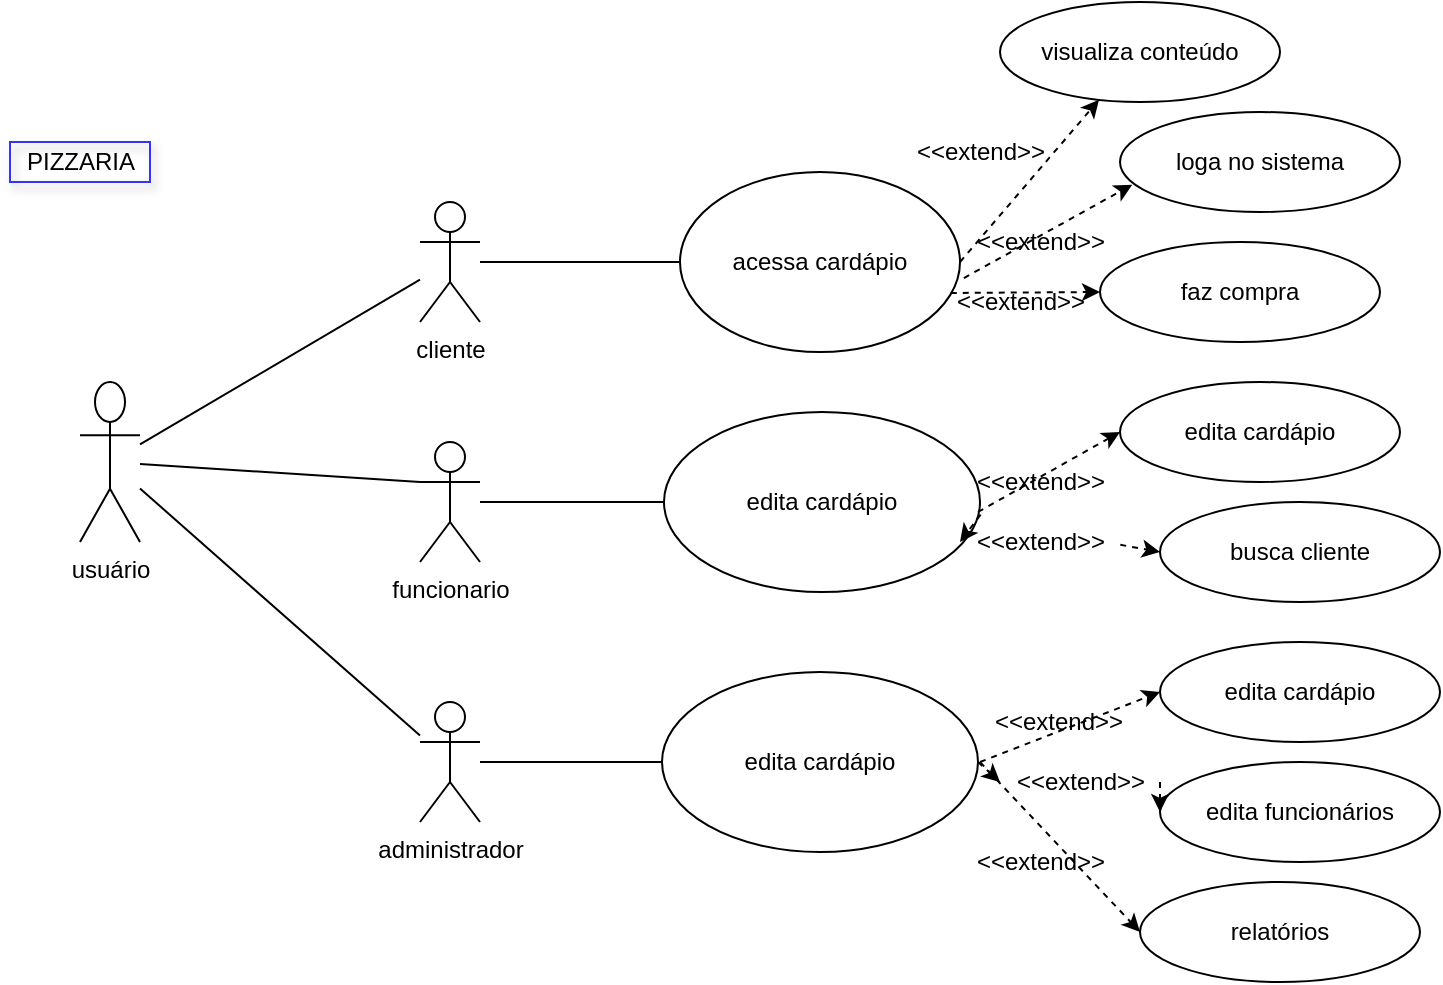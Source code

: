 <mxfile version="14.4.3" type="device"><diagram id="3QG8juiXT88Fon4Q6SU7" name="Page-1"><mxGraphModel dx="918" dy="472" grid="1" gridSize="10" guides="1" tooltips="1" connect="1" arrows="1" fold="1" page="1" pageScale="1" pageWidth="827" pageHeight="1169" math="0" shadow="0"><root><mxCell id="0"/><mxCell id="1" parent="0"/><mxCell id="SqxiMQZexmhbrc55L9VI-1" value="usuário" style="shape=umlActor;verticalLabelPosition=bottom;verticalAlign=top;html=1;outlineConnect=0;" vertex="1" parent="1"><mxGeometry x="70" y="200" width="30" height="80" as="geometry"/></mxCell><mxCell id="SqxiMQZexmhbrc55L9VI-2" value="acessa cardápio" style="ellipse;whiteSpace=wrap;html=1;" vertex="1" parent="1"><mxGeometry x="370" y="95" width="140" height="90" as="geometry"/></mxCell><mxCell id="SqxiMQZexmhbrc55L9VI-24" value="" style="edgeStyle=orthogonalEdgeStyle;rounded=0;orthogonalLoop=1;jettySize=auto;html=1;endArrow=none;endFill=0;" edge="1" parent="1" source="SqxiMQZexmhbrc55L9VI-13" target="SqxiMQZexmhbrc55L9VI-2"><mxGeometry relative="1" as="geometry"/></mxCell><mxCell id="SqxiMQZexmhbrc55L9VI-13" value="cliente" style="shape=umlActor;verticalLabelPosition=bottom;verticalAlign=top;html=1;outlineConnect=0;" vertex="1" parent="1"><mxGeometry x="240" y="110" width="30" height="60" as="geometry"/></mxCell><mxCell id="SqxiMQZexmhbrc55L9VI-25" value="" style="edgeStyle=orthogonalEdgeStyle;rounded=0;orthogonalLoop=1;jettySize=auto;html=1;endArrow=none;endFill=0;" edge="1" parent="1" source="SqxiMQZexmhbrc55L9VI-14" target="SqxiMQZexmhbrc55L9VI-22"><mxGeometry relative="1" as="geometry"/></mxCell><mxCell id="SqxiMQZexmhbrc55L9VI-14" value="funcionario" style="shape=umlActor;verticalLabelPosition=bottom;verticalAlign=top;html=1;outlineConnect=0;" vertex="1" parent="1"><mxGeometry x="240" y="230" width="30" height="60" as="geometry"/></mxCell><mxCell id="SqxiMQZexmhbrc55L9VI-26" value="" style="edgeStyle=orthogonalEdgeStyle;rounded=0;orthogonalLoop=1;jettySize=auto;html=1;endArrow=none;endFill=0;" edge="1" parent="1" source="SqxiMQZexmhbrc55L9VI-15" target="SqxiMQZexmhbrc55L9VI-23"><mxGeometry relative="1" as="geometry"/></mxCell><mxCell id="SqxiMQZexmhbrc55L9VI-15" value="administrador" style="shape=umlActor;verticalLabelPosition=bottom;verticalAlign=top;html=1;outlineConnect=0;" vertex="1" parent="1"><mxGeometry x="240" y="360" width="30" height="60" as="geometry"/></mxCell><mxCell id="SqxiMQZexmhbrc55L9VI-19" value="" style="endArrow=none;html=1;" edge="1" parent="1" source="SqxiMQZexmhbrc55L9VI-1" target="SqxiMQZexmhbrc55L9VI-13"><mxGeometry width="50" height="50" relative="1" as="geometry"><mxPoint x="110" y="200" as="sourcePoint"/><mxPoint x="160" y="150" as="targetPoint"/></mxGeometry></mxCell><mxCell id="SqxiMQZexmhbrc55L9VI-20" value="" style="endArrow=none;html=1;entryX=0;entryY=0.333;entryDx=0;entryDy=0;entryPerimeter=0;" edge="1" parent="1" source="SqxiMQZexmhbrc55L9VI-1" target="SqxiMQZexmhbrc55L9VI-14"><mxGeometry width="50" height="50" relative="1" as="geometry"><mxPoint x="120" y="210" as="sourcePoint"/><mxPoint x="250" y="156.207" as="targetPoint"/></mxGeometry></mxCell><mxCell id="SqxiMQZexmhbrc55L9VI-21" value="" style="endArrow=none;html=1;" edge="1" parent="1" source="SqxiMQZexmhbrc55L9VI-1" target="SqxiMQZexmhbrc55L9VI-15"><mxGeometry width="50" height="50" relative="1" as="geometry"><mxPoint x="90" y="369.998" as="sourcePoint"/><mxPoint x="230" y="379.03" as="targetPoint"/></mxGeometry></mxCell><mxCell id="SqxiMQZexmhbrc55L9VI-22" value="edita cardápio" style="ellipse;whiteSpace=wrap;html=1;" vertex="1" parent="1"><mxGeometry x="362" y="215" width="158" height="90" as="geometry"/></mxCell><mxCell id="SqxiMQZexmhbrc55L9VI-23" value="edita cardápio" style="ellipse;whiteSpace=wrap;html=1;" vertex="1" parent="1"><mxGeometry x="361" y="345" width="158" height="90" as="geometry"/></mxCell><mxCell id="SqxiMQZexmhbrc55L9VI-30" value="visualiza conteúdo" style="ellipse;whiteSpace=wrap;html=1;" vertex="1" parent="1"><mxGeometry x="530" y="10" width="140" height="50" as="geometry"/></mxCell><mxCell id="SqxiMQZexmhbrc55L9VI-31" value="PIZZARIA" style="text;html=1;align=center;verticalAlign=middle;resizable=0;points=[];autosize=1;strokeColor=#3333FF;shadow=1;" vertex="1" parent="1"><mxGeometry x="35" y="80" width="70" height="20" as="geometry"/></mxCell><mxCell id="SqxiMQZexmhbrc55L9VI-32" value="loga no sistema" style="ellipse;whiteSpace=wrap;html=1;" vertex="1" parent="1"><mxGeometry x="590" y="65" width="140" height="50" as="geometry"/></mxCell><mxCell id="SqxiMQZexmhbrc55L9VI-33" value="faz compra" style="ellipse;whiteSpace=wrap;html=1;" vertex="1" parent="1"><mxGeometry x="580" y="130" width="140" height="50" as="geometry"/></mxCell><mxCell id="SqxiMQZexmhbrc55L9VI-34" value="edita cardápio" style="ellipse;whiteSpace=wrap;html=1;" vertex="1" parent="1"><mxGeometry x="590" y="200" width="140" height="50" as="geometry"/></mxCell><mxCell id="SqxiMQZexmhbrc55L9VI-35" value="busca cliente" style="ellipse;whiteSpace=wrap;html=1;" vertex="1" parent="1"><mxGeometry x="610" y="260" width="140" height="50" as="geometry"/></mxCell><mxCell id="SqxiMQZexmhbrc55L9VI-36" value="edita cardápio" style="ellipse;whiteSpace=wrap;html=1;" vertex="1" parent="1"><mxGeometry x="610" y="330" width="140" height="50" as="geometry"/></mxCell><mxCell id="SqxiMQZexmhbrc55L9VI-37" value="edita funcionários" style="ellipse;whiteSpace=wrap;html=1;" vertex="1" parent="1"><mxGeometry x="610" y="390" width="140" height="50" as="geometry"/></mxCell><mxCell id="SqxiMQZexmhbrc55L9VI-38" value="relatórios" style="ellipse;whiteSpace=wrap;html=1;" vertex="1" parent="1"><mxGeometry x="600" y="450" width="140" height="50" as="geometry"/></mxCell><mxCell id="SqxiMQZexmhbrc55L9VI-40" value="" style="endArrow=classic;dashed=1;html=1;entryX=0;entryY=0.5;entryDx=0;entryDy=0;endFill=1;" edge="1" parent="1" target="SqxiMQZexmhbrc55L9VI-36"><mxGeometry width="50" height="50" relative="1" as="geometry"><mxPoint x="520" y="390" as="sourcePoint"/><mxPoint x="470" y="320" as="targetPoint"/></mxGeometry></mxCell><mxCell id="SqxiMQZexmhbrc55L9VI-41" value="" style="endArrow=classic;dashed=1;html=1;entryX=0;entryY=0.5;entryDx=0;entryDy=0;endFill=1;exitX=1;exitY=0.5;exitDx=0;exitDy=0;" edge="1" parent="1" source="SqxiMQZexmhbrc55L9VI-49" target="SqxiMQZexmhbrc55L9VI-37"><mxGeometry width="50" height="50" relative="1" as="geometry"><mxPoint x="530" y="400.0" as="sourcePoint"/><mxPoint x="620" y="365.0" as="targetPoint"/></mxGeometry></mxCell><mxCell id="SqxiMQZexmhbrc55L9VI-42" value="" style="endArrow=classic;dashed=1;html=1;entryX=0;entryY=0.5;entryDx=0;entryDy=0;endFill=1;" edge="1" parent="1" target="SqxiMQZexmhbrc55L9VI-38"><mxGeometry width="50" height="50" relative="1" as="geometry"><mxPoint x="520" y="390" as="sourcePoint"/><mxPoint x="620" y="425.0" as="targetPoint"/></mxGeometry></mxCell><mxCell id="SqxiMQZexmhbrc55L9VI-43" value="" style="endArrow=classic;dashed=1;html=1;entryX=0;entryY=0.5;entryDx=0;entryDy=0;endFill=1;" edge="1" parent="1" target="SqxiMQZexmhbrc55L9VI-34"><mxGeometry width="50" height="50" relative="1" as="geometry"><mxPoint x="519" y="265" as="sourcePoint"/><mxPoint x="609" y="230.0" as="targetPoint"/></mxGeometry></mxCell><mxCell id="SqxiMQZexmhbrc55L9VI-44" value="" style="endArrow=classic;dashed=1;html=1;entryX=0;entryY=0.5;entryDx=0;entryDy=0;endFill=1;exitX=1.002;exitY=0.57;exitDx=0;exitDy=0;exitPerimeter=0;" edge="1" parent="1" source="SqxiMQZexmhbrc55L9VI-52" target="SqxiMQZexmhbrc55L9VI-35"><mxGeometry width="50" height="50" relative="1" as="geometry"><mxPoint x="529" y="275" as="sourcePoint"/><mxPoint x="600" y="235" as="targetPoint"/></mxGeometry></mxCell><mxCell id="SqxiMQZexmhbrc55L9VI-45" value="" style="endArrow=classic;dashed=1;html=1;endFill=1;exitX=0.967;exitY=0.672;exitDx=0;exitDy=0;exitPerimeter=0;" edge="1" parent="1" source="SqxiMQZexmhbrc55L9VI-2" target="SqxiMQZexmhbrc55L9VI-33"><mxGeometry width="50" height="50" relative="1" as="geometry"><mxPoint x="499.996" y="158.82" as="sourcePoint"/><mxPoint x="569.68" y="200" as="targetPoint"/></mxGeometry></mxCell><mxCell id="SqxiMQZexmhbrc55L9VI-46" value="" style="endArrow=classic;dashed=1;html=1;endFill=1;exitX=1.014;exitY=0.589;exitDx=0;exitDy=0;exitPerimeter=0;entryX=0.044;entryY=0.727;entryDx=0;entryDy=0;entryPerimeter=0;" edge="1" parent="1" source="SqxiMQZexmhbrc55L9VI-2" target="SqxiMQZexmhbrc55L9VI-32"><mxGeometry width="50" height="50" relative="1" as="geometry"><mxPoint x="522.8" y="156.3" as="sourcePoint"/><mxPoint x="590.998" y="160.793" as="targetPoint"/></mxGeometry></mxCell><mxCell id="SqxiMQZexmhbrc55L9VI-47" value="" style="endArrow=classic;dashed=1;html=1;endFill=1;exitX=1;exitY=0.5;exitDx=0;exitDy=0;" edge="1" parent="1" source="SqxiMQZexmhbrc55L9VI-2" target="SqxiMQZexmhbrc55L9VI-30"><mxGeometry width="50" height="50" relative="1" as="geometry"><mxPoint x="520" y="140" as="sourcePoint"/><mxPoint x="606.16" y="111.35" as="targetPoint"/></mxGeometry></mxCell><mxCell id="SqxiMQZexmhbrc55L9VI-48" value="&amp;lt;&amp;lt;extend&amp;gt;&amp;gt;" style="text;html=1;align=center;verticalAlign=middle;resizable=0;points=[];autosize=1;" vertex="1" parent="1"><mxGeometry x="510" y="430" width="80" height="20" as="geometry"/></mxCell><mxCell id="SqxiMQZexmhbrc55L9VI-49" value="&amp;lt;&amp;lt;extend&amp;gt;&amp;gt;" style="text;html=1;align=center;verticalAlign=middle;resizable=0;points=[];autosize=1;" vertex="1" parent="1"><mxGeometry x="530" y="390" width="80" height="20" as="geometry"/></mxCell><mxCell id="SqxiMQZexmhbrc55L9VI-50" value="" style="endArrow=classic;dashed=1;html=1;entryX=0;entryY=0.5;entryDx=0;entryDy=0;endFill=1;exitX=1;exitY=0.5;exitDx=0;exitDy=0;" edge="1" parent="1" source="SqxiMQZexmhbrc55L9VI-23" target="SqxiMQZexmhbrc55L9VI-49"><mxGeometry width="50" height="50" relative="1" as="geometry"><mxPoint x="519.0" y="390.0" as="sourcePoint"/><mxPoint x="610" y="415.0" as="targetPoint"/></mxGeometry></mxCell><mxCell id="SqxiMQZexmhbrc55L9VI-51" value="&amp;lt;&amp;lt;extend&amp;gt;&amp;gt;" style="text;html=1;align=center;verticalAlign=middle;resizable=0;points=[];autosize=1;" vertex="1" parent="1"><mxGeometry x="519" y="360" width="80" height="20" as="geometry"/></mxCell><mxCell id="SqxiMQZexmhbrc55L9VI-52" value="&amp;lt;&amp;lt;extend&amp;gt;&amp;gt;" style="text;html=1;align=center;verticalAlign=middle;resizable=0;points=[];autosize=1;" vertex="1" parent="1"><mxGeometry x="510" y="270" width="80" height="20" as="geometry"/></mxCell><mxCell id="SqxiMQZexmhbrc55L9VI-53" value="" style="endArrow=classic;dashed=1;html=1;entryX=0;entryY=0.5;entryDx=0;entryDy=0;endFill=1;exitX=1.002;exitY=0.57;exitDx=0;exitDy=0;exitPerimeter=0;" edge="1" parent="1" source="SqxiMQZexmhbrc55L9VI-22" target="SqxiMQZexmhbrc55L9VI-52"><mxGeometry width="50" height="50" relative="1" as="geometry"><mxPoint x="520.316" y="266.3" as="sourcePoint"/><mxPoint x="610" y="285" as="targetPoint"/></mxGeometry></mxCell><mxCell id="SqxiMQZexmhbrc55L9VI-54" value="&amp;lt;&amp;lt;extend&amp;gt;&amp;gt;" style="text;html=1;align=center;verticalAlign=middle;resizable=0;points=[];autosize=1;" vertex="1" parent="1"><mxGeometry x="510" y="240" width="80" height="20" as="geometry"/></mxCell><mxCell id="SqxiMQZexmhbrc55L9VI-55" value="&amp;lt;&amp;lt;extend&amp;gt;&amp;gt;" style="text;html=1;align=center;verticalAlign=middle;resizable=0;points=[];autosize=1;" vertex="1" parent="1"><mxGeometry x="500" y="150" width="80" height="20" as="geometry"/></mxCell><mxCell id="SqxiMQZexmhbrc55L9VI-56" value="&amp;lt;&amp;lt;extend&amp;gt;&amp;gt;" style="text;html=1;align=center;verticalAlign=middle;resizable=0;points=[];autosize=1;" vertex="1" parent="1"><mxGeometry x="510" y="120" width="80" height="20" as="geometry"/></mxCell><mxCell id="SqxiMQZexmhbrc55L9VI-57" value="&amp;lt;&amp;lt;extend&amp;gt;&amp;gt;" style="text;html=1;align=center;verticalAlign=middle;resizable=0;points=[];autosize=1;" vertex="1" parent="1"><mxGeometry x="480" y="75" width="80" height="20" as="geometry"/></mxCell></root></mxGraphModel></diagram></mxfile>